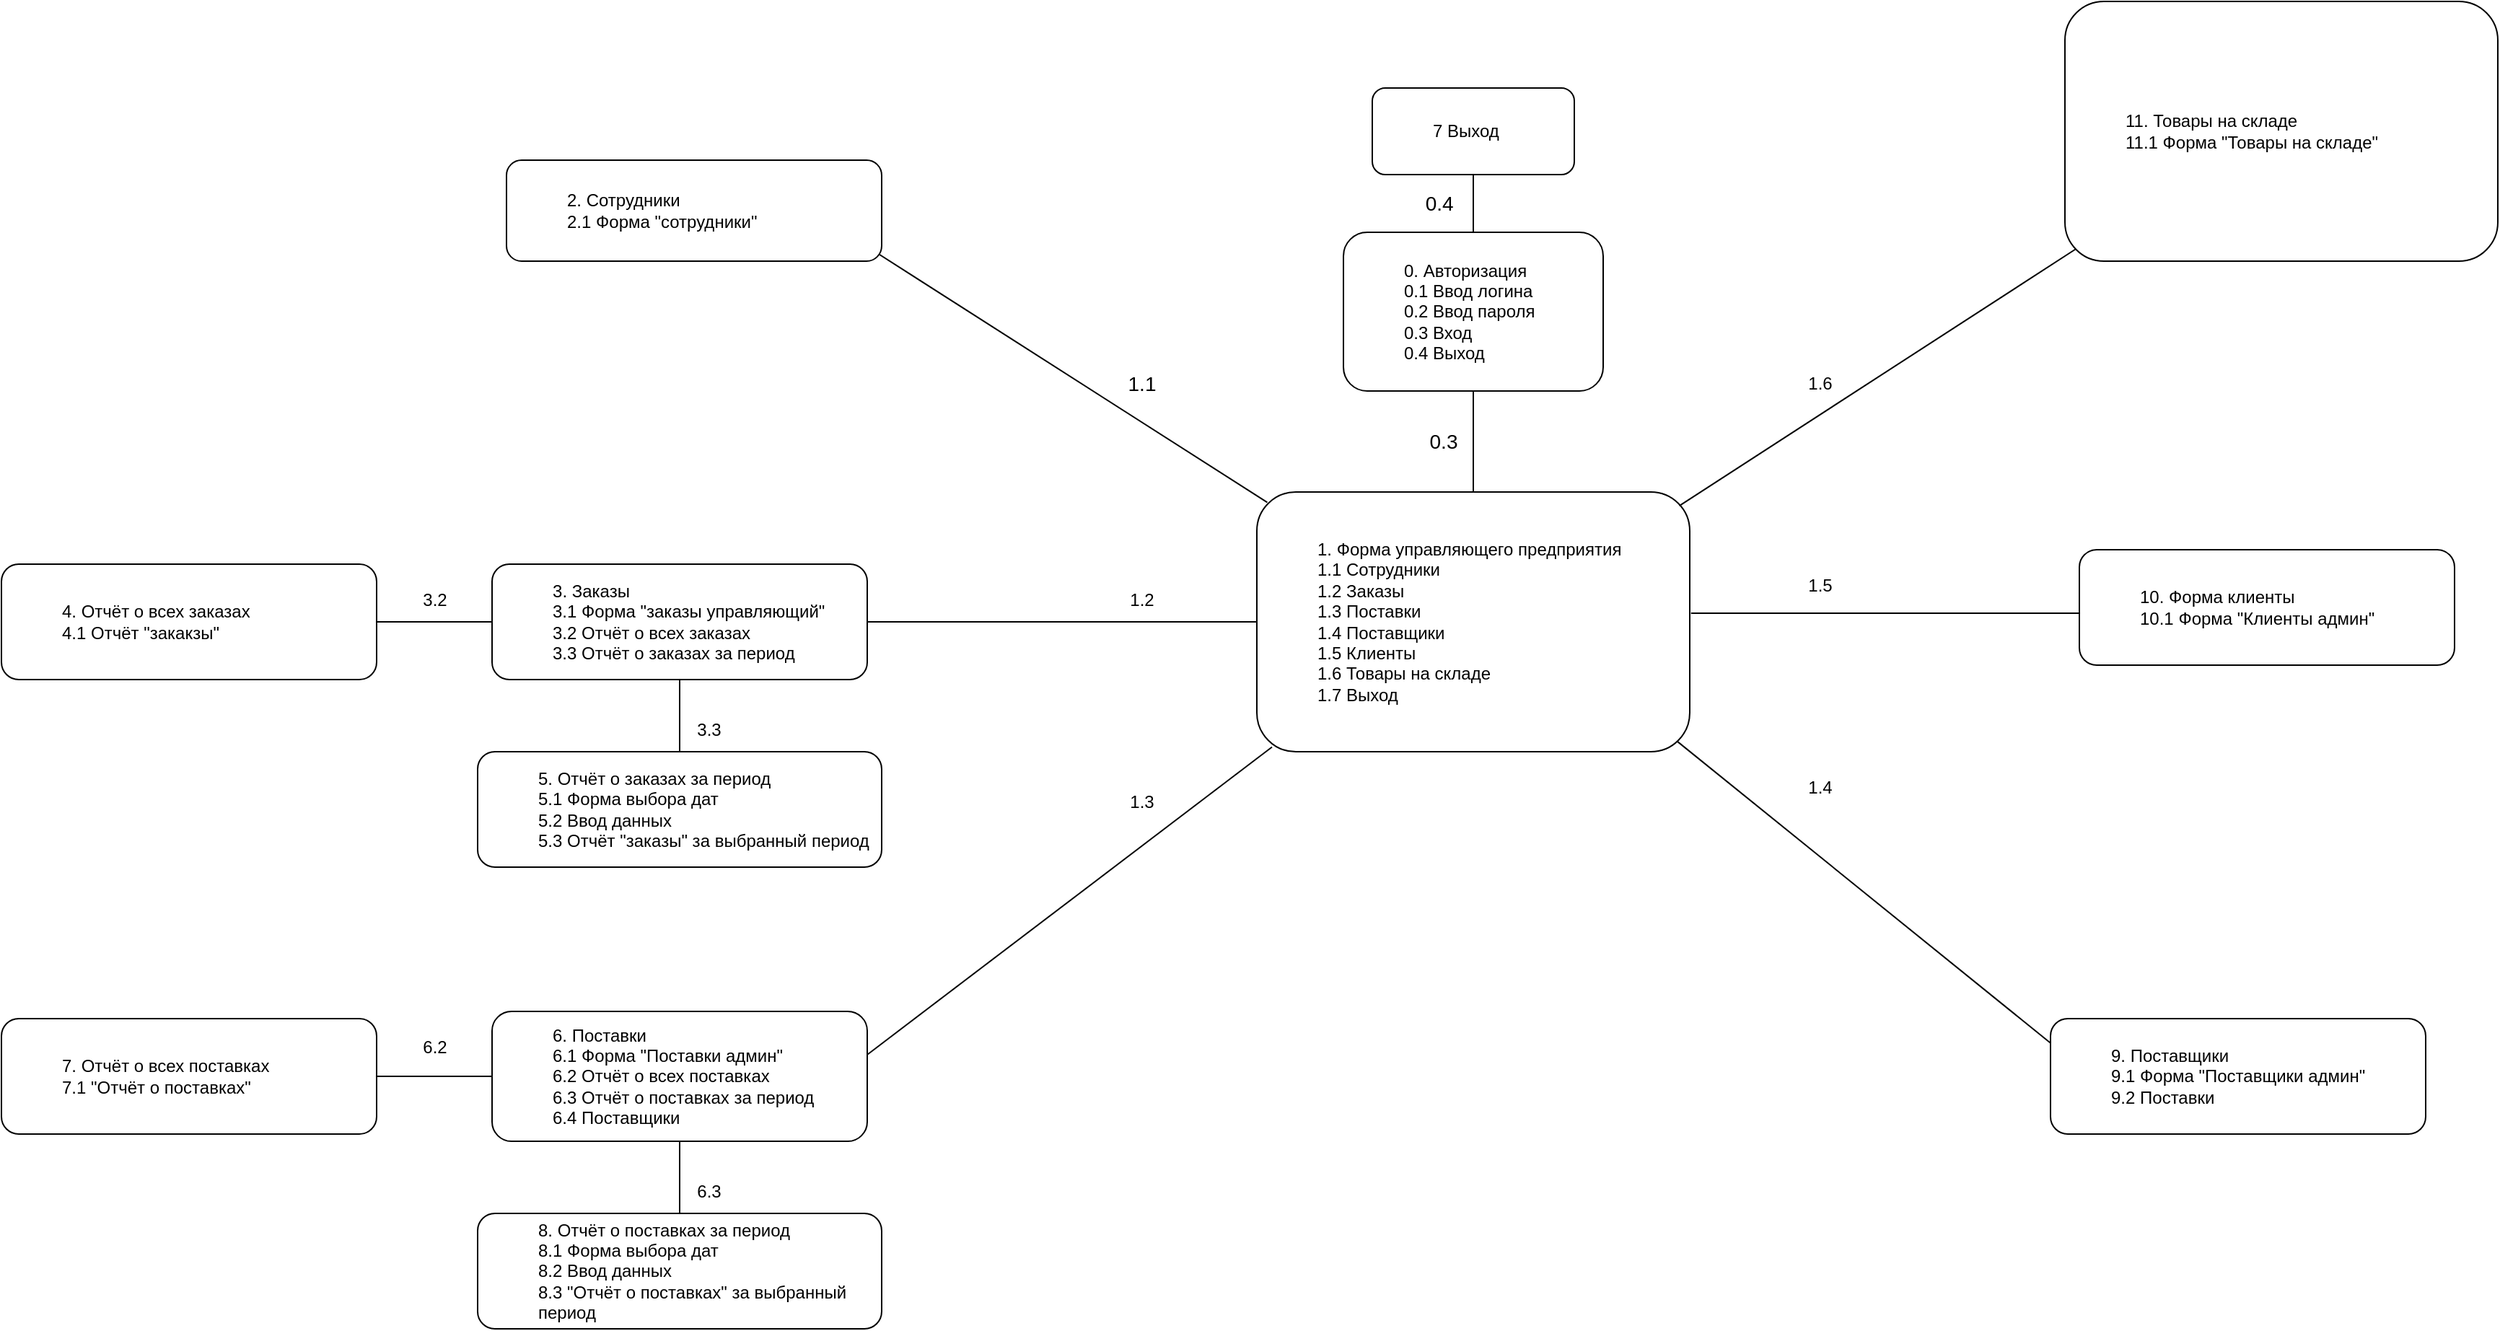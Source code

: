 <mxfile version="22.1.2" type="device">
  <diagram name="Страница — 1" id="Um98sD6Yr3TZpEprHfS8">
    <mxGraphModel dx="2390" dy="594" grid="1" gridSize="10" guides="1" tooltips="1" connect="1" arrows="1" fold="1" page="1" pageScale="1" pageWidth="827" pageHeight="1169" math="0" shadow="0">
      <root>
        <mxCell id="0" />
        <mxCell id="1" parent="0" />
        <mxCell id="sPRRWaA45FIJTlw8Rakp-15" value="" style="edgeStyle=orthogonalEdgeStyle;rounded=0;orthogonalLoop=1;jettySize=auto;html=1;endArrow=none;endFill=0;" edge="1" parent="1" source="sPRRWaA45FIJTlw8Rakp-1" target="sPRRWaA45FIJTlw8Rakp-14">
          <mxGeometry relative="1" as="geometry" />
        </mxCell>
        <mxCell id="sPRRWaA45FIJTlw8Rakp-1" value="&lt;blockquote style=&quot;margin: 0 0 0 40px; border: none; padding: 0px;&quot;&gt;0. Авторизация&lt;br&gt;0.1 Ввод логина&amp;nbsp;&lt;br&gt;0.2 Ввод пароля&lt;br&gt;0.3 Вход&lt;br&gt;0.4 Выход&lt;/blockquote&gt;" style="rounded=1;whiteSpace=wrap;html=1;align=left;" vertex="1" parent="1">
          <mxGeometry x="370" y="350" width="180" height="110" as="geometry" />
        </mxCell>
        <mxCell id="sPRRWaA45FIJTlw8Rakp-2" value="&lt;blockquote style=&quot;margin: 0 0 0 40px; border: none; padding: 0px;&quot;&gt;1. Форма управляющего предприятия&lt;br&gt;1.1 Сотрудники&amp;nbsp;&lt;br&gt;1.2 Заказы&lt;br&gt;1.3 Поставки&lt;br&gt;1.4 Поставщики&lt;/blockquote&gt;&lt;blockquote style=&quot;margin: 0 0 0 40px; border: none; padding: 0px;&quot;&gt;1.5 Клиенты&amp;nbsp;&lt;/blockquote&gt;&lt;blockquote style=&quot;margin: 0 0 0 40px; border: none; padding: 0px;&quot;&gt;1.6 Товары на складе&lt;/blockquote&gt;&lt;blockquote style=&quot;margin: 0 0 0 40px; border: none; padding: 0px;&quot;&gt;1.7 В&lt;span style=&quot;background-color: initial;&quot;&gt;ыход&lt;/span&gt;&lt;/blockquote&gt;" style="rounded=1;whiteSpace=wrap;html=1;align=left;" vertex="1" parent="1">
          <mxGeometry x="310" y="530" width="300" height="180" as="geometry" />
        </mxCell>
        <mxCell id="sPRRWaA45FIJTlw8Rakp-3" value="" style="endArrow=none;html=1;rounded=0;exitX=0.5;exitY=0;exitDx=0;exitDy=0;entryX=0.5;entryY=1;entryDx=0;entryDy=0;" edge="1" parent="1" source="sPRRWaA45FIJTlw8Rakp-2" target="sPRRWaA45FIJTlw8Rakp-1">
          <mxGeometry width="50" height="50" relative="1" as="geometry">
            <mxPoint x="500" y="510" as="sourcePoint" />
            <mxPoint x="550" y="460" as="targetPoint" />
          </mxGeometry>
        </mxCell>
        <mxCell id="sPRRWaA45FIJTlw8Rakp-4" value="&lt;font style=&quot;font-size: 14px;&quot;&gt;0.3&lt;/font&gt;" style="text;html=1;align=center;verticalAlign=middle;resizable=0;points=[];autosize=1;strokeColor=none;fillColor=none;" vertex="1" parent="1">
          <mxGeometry x="419" y="480" width="40" height="30" as="geometry" />
        </mxCell>
        <mxCell id="sPRRWaA45FIJTlw8Rakp-11" value="" style="endArrow=none;html=1;rounded=0;exitX=0.024;exitY=0.04;exitDx=0;exitDy=0;exitPerimeter=0;" edge="1" parent="1" source="sPRRWaA45FIJTlw8Rakp-2">
          <mxGeometry width="50" height="50" relative="1" as="geometry">
            <mxPoint x="490" y="680" as="sourcePoint" />
            <mxPoint x="40" y="360" as="targetPoint" />
          </mxGeometry>
        </mxCell>
        <mxCell id="sPRRWaA45FIJTlw8Rakp-12" value="" style="endArrow=none;html=1;rounded=0;exitX=0.976;exitY=0.053;exitDx=0;exitDy=0;exitPerimeter=0;" edge="1" parent="1" source="sPRRWaA45FIJTlw8Rakp-2">
          <mxGeometry width="50" height="50" relative="1" as="geometry">
            <mxPoint x="327" y="547" as="sourcePoint" />
            <mxPoint x="880" y="360" as="targetPoint" />
          </mxGeometry>
        </mxCell>
        <mxCell id="sPRRWaA45FIJTlw8Rakp-13" value="" style="endArrow=none;html=1;rounded=0;exitX=0.035;exitY=0.982;exitDx=0;exitDy=0;exitPerimeter=0;" edge="1" parent="1" source="sPRRWaA45FIJTlw8Rakp-2">
          <mxGeometry width="50" height="50" relative="1" as="geometry">
            <mxPoint x="327" y="547" as="sourcePoint" />
            <mxPoint x="40" y="920" as="targetPoint" />
          </mxGeometry>
        </mxCell>
        <mxCell id="sPRRWaA45FIJTlw8Rakp-14" value="&lt;blockquote style=&quot;margin: 0 0 0 40px; border: none; padding: 0px;&quot;&gt;7 Выход&lt;/blockquote&gt;" style="rounded=1;whiteSpace=wrap;html=1;align=left;" vertex="1" parent="1">
          <mxGeometry x="390" y="250" width="140" height="60" as="geometry" />
        </mxCell>
        <mxCell id="sPRRWaA45FIJTlw8Rakp-16" value="" style="endArrow=none;html=1;rounded=0;exitX=0.971;exitY=0.96;exitDx=0;exitDy=0;exitPerimeter=0;" edge="1" parent="1" source="sPRRWaA45FIJTlw8Rakp-2">
          <mxGeometry width="50" height="50" relative="1" as="geometry">
            <mxPoint x="331" y="717" as="sourcePoint" />
            <mxPoint x="870" y="920" as="targetPoint" />
          </mxGeometry>
        </mxCell>
        <mxCell id="sPRRWaA45FIJTlw8Rakp-17" value="" style="endArrow=none;html=1;rounded=0;exitX=0;exitY=0.5;exitDx=0;exitDy=0;" edge="1" parent="1" source="sPRRWaA45FIJTlw8Rakp-2">
          <mxGeometry width="50" height="50" relative="1" as="geometry">
            <mxPoint x="331" y="717" as="sourcePoint" />
            <mxPoint x="40" y="620" as="targetPoint" />
          </mxGeometry>
        </mxCell>
        <mxCell id="sPRRWaA45FIJTlw8Rakp-18" value="" style="endArrow=none;html=1;rounded=0;entryX=1.003;entryY=0.467;entryDx=0;entryDy=0;entryPerimeter=0;" edge="1" parent="1" target="sPRRWaA45FIJTlw8Rakp-2">
          <mxGeometry width="50" height="50" relative="1" as="geometry">
            <mxPoint x="880" y="614" as="sourcePoint" />
            <mxPoint x="730" y="619.5" as="targetPoint" />
          </mxGeometry>
        </mxCell>
        <mxCell id="sPRRWaA45FIJTlw8Rakp-19" value="&lt;blockquote style=&quot;margin: 0 0 0 40px; border: none; padding: 0px;&quot;&gt;2. Сотрудники&amp;nbsp;&lt;br&gt;2.1 Форма &quot;сотрудники&quot;&amp;nbsp;&lt;br&gt;&lt;/blockquote&gt;" style="rounded=1;whiteSpace=wrap;html=1;align=left;" vertex="1" parent="1">
          <mxGeometry x="-210" y="300" width="260" height="70" as="geometry" />
        </mxCell>
        <mxCell id="sPRRWaA45FIJTlw8Rakp-21" value="&lt;font style=&quot;font-size: 14px;&quot;&gt;0.4&amp;nbsp;&lt;/font&gt;" style="text;html=1;align=center;verticalAlign=middle;resizable=0;points=[];autosize=1;strokeColor=none;fillColor=none;" vertex="1" parent="1">
          <mxGeometry x="413" y="315" width="50" height="30" as="geometry" />
        </mxCell>
        <mxCell id="sPRRWaA45FIJTlw8Rakp-22" value="&lt;font style=&quot;font-size: 14px;&quot;&gt;1.1&lt;/font&gt;" style="text;html=1;align=center;verticalAlign=middle;resizable=0;points=[];autosize=1;strokeColor=none;fillColor=none;" vertex="1" parent="1">
          <mxGeometry x="210" y="440" width="40" height="30" as="geometry" />
        </mxCell>
        <mxCell id="sPRRWaA45FIJTlw8Rakp-23" value="1.2" style="text;html=1;align=center;verticalAlign=middle;resizable=0;points=[];autosize=1;strokeColor=none;fillColor=none;" vertex="1" parent="1">
          <mxGeometry x="210" y="590" width="40" height="30" as="geometry" />
        </mxCell>
        <mxCell id="sPRRWaA45FIJTlw8Rakp-24" value="1.3" style="text;html=1;align=center;verticalAlign=middle;resizable=0;points=[];autosize=1;strokeColor=none;fillColor=none;" vertex="1" parent="1">
          <mxGeometry x="210" y="730" width="40" height="30" as="geometry" />
        </mxCell>
        <mxCell id="sPRRWaA45FIJTlw8Rakp-25" value="1.5" style="text;html=1;align=center;verticalAlign=middle;resizable=0;points=[];autosize=1;strokeColor=none;fillColor=none;" vertex="1" parent="1">
          <mxGeometry x="680" y="580" width="40" height="30" as="geometry" />
        </mxCell>
        <mxCell id="sPRRWaA45FIJTlw8Rakp-26" value="1.4" style="text;html=1;align=center;verticalAlign=middle;resizable=0;points=[];autosize=1;strokeColor=none;fillColor=none;" vertex="1" parent="1">
          <mxGeometry x="680" y="720" width="40" height="30" as="geometry" />
        </mxCell>
        <mxCell id="sPRRWaA45FIJTlw8Rakp-27" value="1.6" style="text;html=1;align=center;verticalAlign=middle;resizable=0;points=[];autosize=1;strokeColor=none;fillColor=none;" vertex="1" parent="1">
          <mxGeometry x="680" y="440" width="40" height="30" as="geometry" />
        </mxCell>
        <mxCell id="sPRRWaA45FIJTlw8Rakp-28" value="&lt;blockquote style=&quot;margin: 0 0 0 40px; border: none; padding: 0px;&quot;&gt;11. Товары на складе&lt;br&gt;11.1 Форма &quot;Товары на складе&quot;&lt;br&gt;&lt;/blockquote&gt;" style="rounded=1;whiteSpace=wrap;html=1;align=left;" vertex="1" parent="1">
          <mxGeometry x="870" y="190" width="300" height="180" as="geometry" />
        </mxCell>
        <mxCell id="sPRRWaA45FIJTlw8Rakp-32" style="edgeStyle=orthogonalEdgeStyle;rounded=0;orthogonalLoop=1;jettySize=auto;html=1;entryX=0.5;entryY=0;entryDx=0;entryDy=0;endArrow=none;endFill=0;" edge="1" parent="1" source="sPRRWaA45FIJTlw8Rakp-29" target="sPRRWaA45FIJTlw8Rakp-31">
          <mxGeometry relative="1" as="geometry" />
        </mxCell>
        <mxCell id="sPRRWaA45FIJTlw8Rakp-33" style="edgeStyle=orthogonalEdgeStyle;rounded=0;orthogonalLoop=1;jettySize=auto;html=1;entryX=1;entryY=0.5;entryDx=0;entryDy=0;endArrow=none;endFill=0;" edge="1" parent="1" source="sPRRWaA45FIJTlw8Rakp-29" target="sPRRWaA45FIJTlw8Rakp-30">
          <mxGeometry relative="1" as="geometry" />
        </mxCell>
        <mxCell id="sPRRWaA45FIJTlw8Rakp-29" value="&lt;blockquote style=&quot;margin: 0 0 0 40px; border: none; padding: 0px;&quot;&gt;3&lt;span style=&quot;background-color: initial;&quot;&gt;. Заказы&lt;/span&gt;&lt;/blockquote&gt;&lt;blockquote style=&quot;margin: 0 0 0 40px; border: none; padding: 0px;&quot;&gt;3.1 Форма &quot;заказы управляющий&quot;&lt;/blockquote&gt;&lt;blockquote style=&quot;margin: 0 0 0 40px; border: none; padding: 0px;&quot;&gt;3.2 Отчёт о всех заказах&lt;br&gt;&lt;/blockquote&gt;&lt;blockquote style=&quot;margin: 0 0 0 40px; border: none; padding: 0px;&quot;&gt;3.3 Отчёт о заказах за период&lt;/blockquote&gt;" style="rounded=1;whiteSpace=wrap;html=1;align=left;" vertex="1" parent="1">
          <mxGeometry x="-220" y="580" width="260" height="80" as="geometry" />
        </mxCell>
        <mxCell id="sPRRWaA45FIJTlw8Rakp-30" value="&lt;blockquote style=&quot;margin: 0 0 0 40px; border: none; padding: 0px;&quot;&gt;&lt;span style=&quot;background-color: initial;&quot;&gt;4. Отчёт о всех заказах&lt;/span&gt;&lt;/blockquote&gt;&lt;blockquote style=&quot;margin: 0 0 0 40px; border: none; padding: 0px;&quot;&gt;4.1 Отчёт &quot;закакзы&quot;&lt;/blockquote&gt;" style="rounded=1;whiteSpace=wrap;html=1;align=left;" vertex="1" parent="1">
          <mxGeometry x="-560" y="580" width="260" height="80" as="geometry" />
        </mxCell>
        <mxCell id="sPRRWaA45FIJTlw8Rakp-31" value="&lt;blockquote style=&quot;margin: 0 0 0 40px; border: none; padding: 0px;&quot;&gt;&lt;span style=&quot;background-color: initial;&quot;&gt;5. Отчёт о заказах за период&amp;nbsp;&lt;/span&gt;&lt;/blockquote&gt;&lt;blockquote style=&quot;margin: 0 0 0 40px; border: none; padding: 0px;&quot;&gt;5.1 Форма выбора дат&lt;/blockquote&gt;&lt;blockquote style=&quot;margin: 0 0 0 40px; border: none; padding: 0px;&quot;&gt;5.2 Ввод данных&lt;br&gt;&lt;/blockquote&gt;&lt;blockquote style=&quot;margin: 0 0 0 40px; border: none; padding: 0px;&quot;&gt;5.3 Отчёт &quot;заказы&quot; за выбранный период&lt;/blockquote&gt;" style="rounded=1;whiteSpace=wrap;html=1;align=left;" vertex="1" parent="1">
          <mxGeometry x="-230" y="710" width="280" height="80" as="geometry" />
        </mxCell>
        <mxCell id="sPRRWaA45FIJTlw8Rakp-34" value="&lt;blockquote style=&quot;margin: 0 0 0 40px; border: none; padding: 0px;&quot;&gt;&lt;span style=&quot;background-color: initial;&quot;&gt;6. Поставки&lt;/span&gt;&lt;/blockquote&gt;&lt;blockquote style=&quot;margin: 0 0 0 40px; border: none; padding: 0px;&quot;&gt;6.1 Форма &quot;Поставки админ&quot;&lt;/blockquote&gt;&lt;blockquote style=&quot;margin: 0 0 0 40px; border: none; padding: 0px;&quot;&gt;6.2 Отчёт о всех поставках&lt;br&gt;&lt;/blockquote&gt;&lt;blockquote style=&quot;margin: 0 0 0 40px; border: none; padding: 0px;&quot;&gt;6.3 Отчёт о поставках за период&lt;/blockquote&gt;&lt;blockquote style=&quot;margin: 0 0 0 40px; border: none; padding: 0px;&quot;&gt;6.4 Поставщики&lt;/blockquote&gt;" style="rounded=1;whiteSpace=wrap;html=1;align=left;" vertex="1" parent="1">
          <mxGeometry x="-220" y="890" width="260" height="90" as="geometry" />
        </mxCell>
        <mxCell id="sPRRWaA45FIJTlw8Rakp-35" value="&lt;blockquote style=&quot;margin: 0 0 0 40px; border: none; padding: 0px;&quot;&gt;&lt;span style=&quot;background-color: initial;&quot;&gt;8. Отчёт о поставках за период&amp;nbsp;&lt;/span&gt;&lt;/blockquote&gt;&lt;blockquote style=&quot;margin: 0 0 0 40px; border: none; padding: 0px;&quot;&gt;8.1 Форма выбора дат&lt;/blockquote&gt;&lt;blockquote style=&quot;margin: 0 0 0 40px; border: none; padding: 0px;&quot;&gt;8.2 Ввод данных&lt;br&gt;&lt;/blockquote&gt;&lt;blockquote style=&quot;margin: 0 0 0 40px; border: none; padding: 0px;&quot;&gt;8.3 &quot;Отчёт о поставках&quot; за выбранный период&lt;/blockquote&gt;" style="rounded=1;whiteSpace=wrap;html=1;align=left;" vertex="1" parent="1">
          <mxGeometry x="-230" y="1030" width="280" height="80" as="geometry" />
        </mxCell>
        <mxCell id="sPRRWaA45FIJTlw8Rakp-37" value="&lt;blockquote style=&quot;margin: 0 0 0 40px; border: none; padding: 0px;&quot;&gt;&lt;span style=&quot;background-color: initial;&quot;&gt;7. Отчёт о всех поставках&lt;/span&gt;&lt;/blockquote&gt;&lt;blockquote style=&quot;margin: 0 0 0 40px; border: none; padding: 0px;&quot;&gt;7.1 &quot;Отчёт о поставках&quot;&lt;/blockquote&gt;" style="rounded=1;whiteSpace=wrap;html=1;align=left;" vertex="1" parent="1">
          <mxGeometry x="-560" y="895" width="260" height="80" as="geometry" />
        </mxCell>
        <mxCell id="sPRRWaA45FIJTlw8Rakp-38" style="edgeStyle=orthogonalEdgeStyle;rounded=0;orthogonalLoop=1;jettySize=auto;html=1;entryX=1;entryY=0.5;entryDx=0;entryDy=0;endArrow=none;endFill=0;exitX=0;exitY=0.5;exitDx=0;exitDy=0;" edge="1" parent="1" source="sPRRWaA45FIJTlw8Rakp-34" target="sPRRWaA45FIJTlw8Rakp-37">
          <mxGeometry relative="1" as="geometry">
            <mxPoint x="-210" y="630" as="sourcePoint" />
            <mxPoint x="-290" y="630" as="targetPoint" />
          </mxGeometry>
        </mxCell>
        <mxCell id="sPRRWaA45FIJTlw8Rakp-39" style="edgeStyle=orthogonalEdgeStyle;rounded=0;orthogonalLoop=1;jettySize=auto;html=1;entryX=0.5;entryY=0;entryDx=0;entryDy=0;endArrow=none;endFill=0;exitX=0.5;exitY=1;exitDx=0;exitDy=0;" edge="1" parent="1" source="sPRRWaA45FIJTlw8Rakp-34" target="sPRRWaA45FIJTlw8Rakp-35">
          <mxGeometry relative="1" as="geometry">
            <mxPoint x="-210" y="940" as="sourcePoint" />
            <mxPoint x="-290" y="940" as="targetPoint" />
          </mxGeometry>
        </mxCell>
        <mxCell id="sPRRWaA45FIJTlw8Rakp-40" value="3.2" style="text;html=1;align=center;verticalAlign=middle;resizable=0;points=[];autosize=1;strokeColor=none;fillColor=none;" vertex="1" parent="1">
          <mxGeometry x="-280" y="590" width="40" height="30" as="geometry" />
        </mxCell>
        <mxCell id="sPRRWaA45FIJTlw8Rakp-41" value="3.3" style="text;html=1;align=center;verticalAlign=middle;resizable=0;points=[];autosize=1;strokeColor=none;fillColor=none;" vertex="1" parent="1">
          <mxGeometry x="-90" y="680" width="40" height="30" as="geometry" />
        </mxCell>
        <mxCell id="sPRRWaA45FIJTlw8Rakp-42" value="6.3" style="text;html=1;align=center;verticalAlign=middle;resizable=0;points=[];autosize=1;strokeColor=none;fillColor=none;" vertex="1" parent="1">
          <mxGeometry x="-90" y="1000" width="40" height="30" as="geometry" />
        </mxCell>
        <mxCell id="sPRRWaA45FIJTlw8Rakp-43" value="6.2" style="text;html=1;align=center;verticalAlign=middle;resizable=0;points=[];autosize=1;strokeColor=none;fillColor=none;" vertex="1" parent="1">
          <mxGeometry x="-280" y="900" width="40" height="30" as="geometry" />
        </mxCell>
        <mxCell id="sPRRWaA45FIJTlw8Rakp-44" value="&lt;blockquote style=&quot;margin: 0 0 0 40px; border: none; padding: 0px;&quot;&gt;&lt;span style=&quot;background-color: initial;&quot;&gt;9. Поставщики&lt;/span&gt;&lt;/blockquote&gt;&lt;blockquote style=&quot;margin: 0 0 0 40px; border: none; padding: 0px;&quot;&gt;9.1 Форма &quot;Поставщики админ&quot;&lt;/blockquote&gt;&lt;blockquote style=&quot;margin: 0 0 0 40px; border: none; padding: 0px;&quot;&gt;9.2 Поставки&lt;/blockquote&gt;" style="rounded=1;whiteSpace=wrap;html=1;align=left;" vertex="1" parent="1">
          <mxGeometry x="860" y="895" width="260" height="80" as="geometry" />
        </mxCell>
        <mxCell id="sPRRWaA45FIJTlw8Rakp-48" value="&lt;blockquote style=&quot;margin: 0 0 0 40px; border: none; padding: 0px;&quot;&gt;&lt;span style=&quot;background-color: initial;&quot;&gt;10. Форма клиенты&lt;span style=&quot;white-space: pre;&quot;&gt;&#x9;&lt;/span&gt;&lt;/span&gt;&lt;/blockquote&gt;&lt;blockquote style=&quot;margin: 0 0 0 40px; border: none; padding: 0px;&quot;&gt;10.1 Форма &quot;Клиенты админ&quot;&lt;/blockquote&gt;" style="rounded=1;whiteSpace=wrap;html=1;align=left;" vertex="1" parent="1">
          <mxGeometry x="880" y="570" width="260" height="80" as="geometry" />
        </mxCell>
      </root>
    </mxGraphModel>
  </diagram>
</mxfile>
